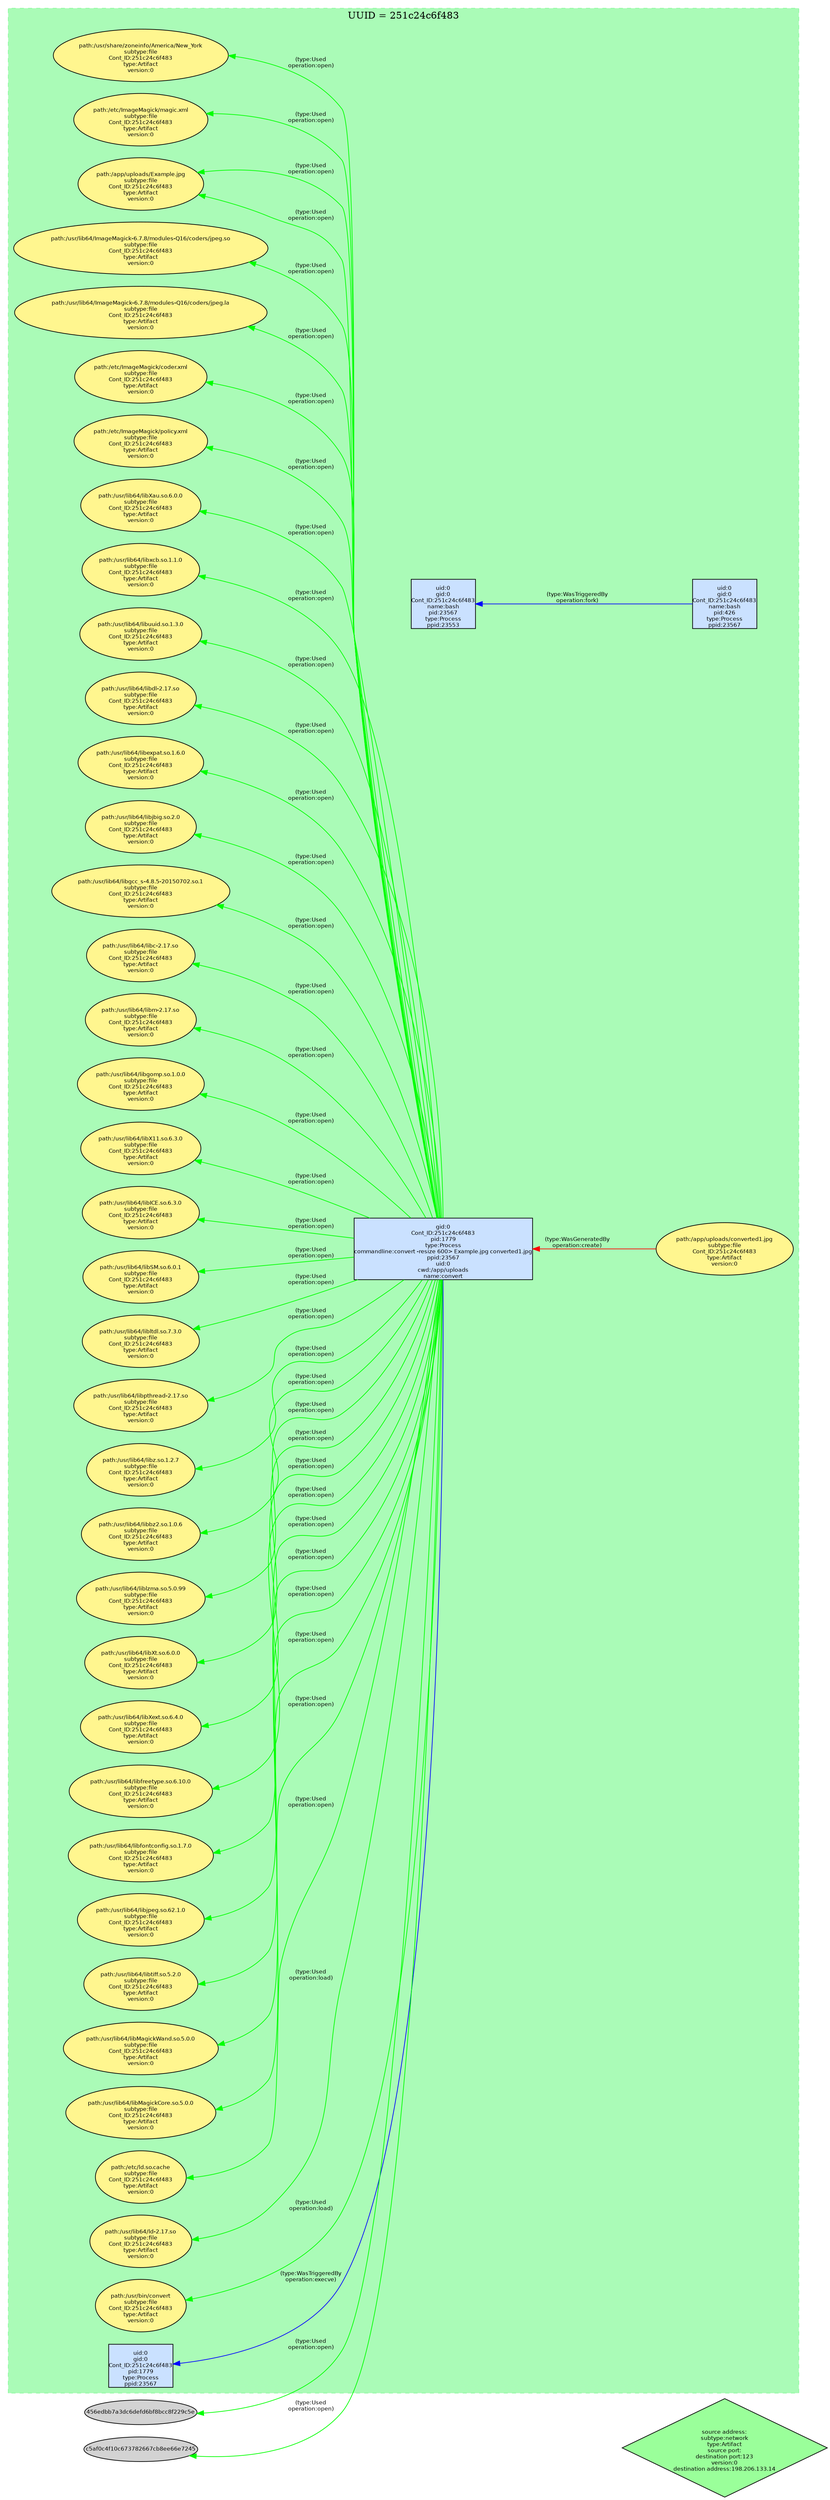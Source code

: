 digraph spade2dot {
graph [rankdir = "RL"];
node [fontname="Helvetica" fontsize="8" style="filled" margin="0.0,0.0"];
edge [fontname="Helvetica" fontsize="8"]; "a462f377b19096afa1737854ec3d4e88" [label="\nsource address:\nsubtype:network\ntype:Artifact\nsource port:\ndestination port:123\nversion:0\ndestination address:198.206.133.14" shape="diamond" fillcolor="palegreen1"];

subgraph cluster_251c24c6f483 { label="UUID = 251c24c6f483" color="#5EF77786" style="filled,dashed" ;

"688800286eb8303a6e91432b1bc464df" [label="\nuid:0\ngid:0\nCont_ID:251c24c6f483\nname:bash\npid:23567\ntype:Process\nppid:23553" shape="box" fillcolor="lightsteelblue1"];
"fd22ab16179bcb0be454539cab1e3d76" [label="\nuid:0\ngid:0\nCont_ID:251c24c6f483\nname:bash\npid:426\ntype:Process\nppid:23567" shape="box" fillcolor="lightsteelblue1"];
"197ac070e965aefe192e0815894fb07e" [label="\nuid:0\ngid:0\nCont_ID:251c24c6f483\npid:1779\ntype:Process\nppid:23567" shape="box" fillcolor="lightsteelblue1"];
"0410a08c914e2f43c41a002bb4ccf6e2" [label="\ngid:0\nCont_ID:251c24c6f483\npid:1779\ntype:Process\ncommandline:convert -resize 600> Example.jpg converted1.jpg\nppid:23567\nuid:0\ncwd:/app/uploads\nname:convert" shape="box" fillcolor="lightsteelblue1"];
"688f233d7efacfeb5d1a40705bd8fac8" [label="\npath:/usr/bin/convert\nsubtype:file\nCont_ID:251c24c6f483\ntype:Artifact\nversion:0" shape="ellipse" fillcolor="khaki1"];
"225200f1b4b9d6d4d15cb79c26663d99" [label="\npath:/usr/lib64/ld-2.17.so\nsubtype:file\nCont_ID:251c24c6f483\ntype:Artifact\nversion:0" shape="ellipse" fillcolor="khaki1"];
"5e6870be5fae6ce6e3b2673f7af7dba7" [label="\npath:/etc/ld.so.cache\nsubtype:file\nCont_ID:251c24c6f483\ntype:Artifact\nversion:0" shape="ellipse" fillcolor="khaki1"];
"1eac1f1ccafbb1c02876ba22739d3308" [label="\npath:/usr/lib64/libMagickCore.so.5.0.0\nsubtype:file\nCont_ID:251c24c6f483\ntype:Artifact\nversion:0" shape="ellipse" fillcolor="khaki1"];
"aca5c0d2823de746410c3d4f88188389" [label="\npath:/usr/lib64/libMagickWand.so.5.0.0\nsubtype:file\nCont_ID:251c24c6f483\ntype:Artifact\nversion:0" shape="ellipse" fillcolor="khaki1"];
"351d6340bbf8dda73eb2aa7082de8283" [label="\npath:/usr/lib64/libtiff.so.5.2.0\nsubtype:file\nCont_ID:251c24c6f483\ntype:Artifact\nversion:0" shape="ellipse" fillcolor="khaki1"];
"7be3352ebab7396f8a61b97427d063d9" [label="\npath:/usr/lib64/libjpeg.so.62.1.0\nsubtype:file\nCont_ID:251c24c6f483\ntype:Artifact\nversion:0" shape="ellipse" fillcolor="khaki1"];
"b594df7f7b59f057b38bd02a30078119" [label="\npath:/usr/lib64/libfontconfig.so.1.7.0\nsubtype:file\nCont_ID:251c24c6f483\ntype:Artifact\nversion:0" shape="ellipse" fillcolor="khaki1"];
"e281dd791945f8c856fe3fbc0f4dbdcd" [label="\npath:/usr/lib64/libfreetype.so.6.10.0\nsubtype:file\nCont_ID:251c24c6f483\ntype:Artifact\nversion:0" shape="ellipse" fillcolor="khaki1"];
"3ca30fea82a6fdd7eb34ccfd2d2a446b" [label="\npath:/usr/lib64/libXext.so.6.4.0\nsubtype:file\nCont_ID:251c24c6f483\ntype:Artifact\nversion:0" shape="ellipse" fillcolor="khaki1"];
"41c8a87dca0fbee9f8a905d2534a12af" [label="\npath:/usr/lib64/libXt.so.6.0.0\nsubtype:file\nCont_ID:251c24c6f483\ntype:Artifact\nversion:0" shape="ellipse" fillcolor="khaki1"];
"1f925e339790617854569d9f8d59a2df" [label="\npath:/usr/lib64/liblzma.so.5.0.99\nsubtype:file\nCont_ID:251c24c6f483\ntype:Artifact\nversion:0" shape="ellipse" fillcolor="khaki1"];
"cf793807a685341a20e96ddbc2fdc10d" [label="\npath:/usr/lib64/libbz2.so.1.0.6\nsubtype:file\nCont_ID:251c24c6f483\ntype:Artifact\nversion:0" shape="ellipse" fillcolor="khaki1"];
"11098114ad517b3490b897c5b246355b" [label="\npath:/usr/lib64/libz.so.1.2.7\nsubtype:file\nCont_ID:251c24c6f483\ntype:Artifact\nversion:0" shape="ellipse" fillcolor="khaki1"];
"b8cd367b86b19a266143df1b76b1b810" [label="\npath:/usr/lib64/libpthread-2.17.so\nsubtype:file\nCont_ID:251c24c6f483\ntype:Artifact\nversion:0" shape="ellipse" fillcolor="khaki1"];
"37c71578fdcaf4be268f29e78346dcef" [label="\npath:/usr/lib64/libltdl.so.7.3.0\nsubtype:file\nCont_ID:251c24c6f483\ntype:Artifact\nversion:0" shape="ellipse" fillcolor="khaki1"];
"530ebc73368e3ffc0a4f128f19503bf2" [label="\npath:/usr/lib64/libSM.so.6.0.1\nsubtype:file\nCont_ID:251c24c6f483\ntype:Artifact\nversion:0" shape="ellipse" fillcolor="khaki1"];
"82591715cc68ee2680004033c8e7b06c" [label="\npath:/usr/lib64/libICE.so.6.3.0\nsubtype:file\nCont_ID:251c24c6f483\ntype:Artifact\nversion:0" shape="ellipse" fillcolor="khaki1"];
"f9be7fb066322268da3672299d8836f5" [label="\npath:/usr/lib64/libX11.so.6.3.0\nsubtype:file\nCont_ID:251c24c6f483\ntype:Artifact\nversion:0" shape="ellipse" fillcolor="khaki1"];
"1fc4d9d17f382a5f2012b8fa10d19267" [label="\npath:/usr/lib64/libgomp.so.1.0.0\nsubtype:file\nCont_ID:251c24c6f483\ntype:Artifact\nversion:0" shape="ellipse" fillcolor="khaki1"];
"d8af93a457bb05fd6eb02c50e3fbe8cb" [label="\npath:/usr/lib64/libm-2.17.so\nsubtype:file\nCont_ID:251c24c6f483\ntype:Artifact\nversion:0" shape="ellipse" fillcolor="khaki1"];
"5df380cfe507cdc53b217d39e066feec" [label="\npath:/usr/lib64/libc-2.17.so\nsubtype:file\nCont_ID:251c24c6f483\ntype:Artifact\nversion:0" shape="ellipse" fillcolor="khaki1"];
"5b5fa20a2075e9d920284e8bea07afd8" [label="\npath:/usr/lib64/libgcc_s-4.8.5-20150702.so.1\nsubtype:file\nCont_ID:251c24c6f483\ntype:Artifact\nversion:0" shape="ellipse" fillcolor="khaki1"];
"e3a5e7ef9cb1dddd15c7b4c769e60692" [label="\npath:/usr/lib64/libjbig.so.2.0\nsubtype:file\nCont_ID:251c24c6f483\ntype:Artifact\nversion:0" shape="ellipse" fillcolor="khaki1"];
"9aca8746a3956a90659b9b037ac52abb" [label="\npath:/usr/lib64/libexpat.so.1.6.0\nsubtype:file\nCont_ID:251c24c6f483\ntype:Artifact\nversion:0" shape="ellipse" fillcolor="khaki1"];
"f908fc2999bb239bb3b29a937951e11f" [label="\npath:/usr/lib64/libdl-2.17.so\nsubtype:file\nCont_ID:251c24c6f483\ntype:Artifact\nversion:0" shape="ellipse" fillcolor="khaki1"];
"1df63e91beff66a27673a3ad0fe94e6c" [label="\npath:/usr/lib64/libuuid.so.1.3.0\nsubtype:file\nCont_ID:251c24c6f483\ntype:Artifact\nversion:0" shape="ellipse" fillcolor="khaki1"];
"580b4bd87b56d7f5f1ca3d0981ab3fc6" [label="\npath:/usr/lib64/libxcb.so.1.1.0\nsubtype:file\nCont_ID:251c24c6f483\ntype:Artifact\nversion:0" shape="ellipse" fillcolor="khaki1"];
"5bec3e6d7beab4a354a7dfa2b50bd6b1" [label="\npath:/usr/lib64/libXau.so.6.0.0\nsubtype:file\nCont_ID:251c24c6f483\ntype:Artifact\nversion:0" shape="ellipse" fillcolor="khaki1"];
"11321a3c1555760b9ce1668ac6409a4d" [label="\npath:/etc/ImageMagick/policy.xml\nsubtype:file\nCont_ID:251c24c6f483\ntype:Artifact\nversion:0" shape="ellipse" fillcolor="khaki1"];
"7385287e7c86a380b4328b5be38fe1a8" [label="\npath:/etc/ImageMagick/coder.xml\nsubtype:file\nCont_ID:251c24c6f483\ntype:Artifact\nversion:0" shape="ellipse" fillcolor="khaki1"];
"cf0c53bb8f9c4209b5c1aea632c275a8" [label="\npath:/usr/lib64/ImageMagick-6.7.8/modules-Q16/coders/jpeg.la\nsubtype:file\nCont_ID:251c24c6f483\ntype:Artifact\nversion:0" shape="ellipse" fillcolor="khaki1"];
"526eb243a49a645b35ef85bcb12503cc" [label="\npath:/usr/lib64/ImageMagick-6.7.8/modules-Q16/coders/jpeg.so\nsubtype:file\nCont_ID:251c24c6f483\ntype:Artifact\nversion:0" shape="ellipse" fillcolor="khaki1"];
"73ddcb2de17db075f60ca88db86455d9" [label="\npath:/app/uploads/Example.jpg\nsubtype:file\nCont_ID:251c24c6f483\ntype:Artifact\nversion:0" shape="ellipse" fillcolor="khaki1"];
"93197066ccf3bc6d750364c2807c0037" [label="\npath:/etc/ImageMagick/magic.xml\nsubtype:file\nCont_ID:251c24c6f483\ntype:Artifact\nversion:0" shape="ellipse" fillcolor="khaki1"];
"1f512b9b112a72b4cfbd789a7a23b7af" [label="\npath:/usr/share/zoneinfo/America/New_York\nsubtype:file\nCont_ID:251c24c6f483\ntype:Artifact\nversion:0" shape="ellipse" fillcolor="khaki1"];
"838862b9e663e5cd63edf6251da0159a" [label="\npath:/app/uploads/converted1.jpg\nsubtype:file\nCont_ID:251c24c6f483\ntype:Artifact\nversion:0" shape="ellipse" fillcolor="khaki1"];
}
"fd22ab16179bcb0be454539cab1e3d76" -> "688800286eb8303a6e91432b1bc464df" [label="(type:WasTriggeredBy\noperation:fork)" color="blue" style="solid"];
"0410a08c914e2f43c41a002bb4ccf6e2" -> "197ac070e965aefe192e0815894fb07e" [label="(type:WasTriggeredBy\noperation:execve)" color="blue" style="solid"];
"0410a08c914e2f43c41a002bb4ccf6e2" -> "688f233d7efacfeb5d1a40705bd8fac8" [label="(type:Used\noperation:load)" color="green" style="solid"];
"0410a08c914e2f43c41a002bb4ccf6e2" -> "225200f1b4b9d6d4d15cb79c26663d99" [label="(type:Used\noperation:load)" color="green" style="solid"];
"0410a08c914e2f43c41a002bb4ccf6e2" -> "5e6870be5fae6ce6e3b2673f7af7dba7" [label="(type:Used\noperation:open)" color="green" style="solid"];
"0410a08c914e2f43c41a002bb4ccf6e2" -> "1eac1f1ccafbb1c02876ba22739d3308" [label="(type:Used\noperation:open)" color="green" style="solid"];
"0410a08c914e2f43c41a002bb4ccf6e2" -> "aca5c0d2823de746410c3d4f88188389" [label="(type:Used\noperation:open)" color="green" style="solid"];
"0410a08c914e2f43c41a002bb4ccf6e2" -> "351d6340bbf8dda73eb2aa7082de8283" [label="(type:Used\noperation:open)" color="green" style="solid"];
"0410a08c914e2f43c41a002bb4ccf6e2" -> "7be3352ebab7396f8a61b97427d063d9" [label="(type:Used\noperation:open)" color="green" style="solid"];
"0410a08c914e2f43c41a002bb4ccf6e2" -> "b594df7f7b59f057b38bd02a30078119" [label="(type:Used\noperation:open)" color="green" style="solid"];
"0410a08c914e2f43c41a002bb4ccf6e2" -> "e281dd791945f8c856fe3fbc0f4dbdcd" [label="(type:Used\noperation:open)" color="green" style="solid"];
"0410a08c914e2f43c41a002bb4ccf6e2" -> "3ca30fea82a6fdd7eb34ccfd2d2a446b" [label="(type:Used\noperation:open)" color="green" style="solid"];
"0410a08c914e2f43c41a002bb4ccf6e2" -> "41c8a87dca0fbee9f8a905d2534a12af" [label="(type:Used\noperation:open)" color="green" style="solid"];
"0410a08c914e2f43c41a002bb4ccf6e2" -> "1f925e339790617854569d9f8d59a2df" [label="(type:Used\noperation:open)" color="green" style="solid"];
"0410a08c914e2f43c41a002bb4ccf6e2" -> "cf793807a685341a20e96ddbc2fdc10d" [label="(type:Used\noperation:open)" color="green" style="solid"];
"0410a08c914e2f43c41a002bb4ccf6e2" -> "11098114ad517b3490b897c5b246355b" [label="(type:Used\noperation:open)" color="green" style="solid"];
"0410a08c914e2f43c41a002bb4ccf6e2" -> "b8cd367b86b19a266143df1b76b1b810" [label="(type:Used\noperation:open)" color="green" style="solid"];
"0410a08c914e2f43c41a002bb4ccf6e2" -> "37c71578fdcaf4be268f29e78346dcef" [label="(type:Used\noperation:open)" color="green" style="solid"];
"0410a08c914e2f43c41a002bb4ccf6e2" -> "530ebc73368e3ffc0a4f128f19503bf2" [label="(type:Used\noperation:open)" color="green" style="solid"];
"0410a08c914e2f43c41a002bb4ccf6e2" -> "82591715cc68ee2680004033c8e7b06c" [label="(type:Used\noperation:open)" color="green" style="solid"];
"0410a08c914e2f43c41a002bb4ccf6e2" -> "f9be7fb066322268da3672299d8836f5" [label="(type:Used\noperation:open)" color="green" style="solid"];
"0410a08c914e2f43c41a002bb4ccf6e2" -> "1fc4d9d17f382a5f2012b8fa10d19267" [label="(type:Used\noperation:open)" color="green" style="solid"];
"0410a08c914e2f43c41a002bb4ccf6e2" -> "d8af93a457bb05fd6eb02c50e3fbe8cb" [label="(type:Used\noperation:open)" color="green" style="solid"];
"0410a08c914e2f43c41a002bb4ccf6e2" -> "5df380cfe507cdc53b217d39e066feec" [label="(type:Used\noperation:open)" color="green" style="solid"];
"0410a08c914e2f43c41a002bb4ccf6e2" -> "5b5fa20a2075e9d920284e8bea07afd8" [label="(type:Used\noperation:open)" color="green" style="solid"];
"0410a08c914e2f43c41a002bb4ccf6e2" -> "e3a5e7ef9cb1dddd15c7b4c769e60692" [label="(type:Used\noperation:open)" color="green" style="solid"];
"0410a08c914e2f43c41a002bb4ccf6e2" -> "9aca8746a3956a90659b9b037ac52abb" [label="(type:Used\noperation:open)" color="green" style="solid"];
"0410a08c914e2f43c41a002bb4ccf6e2" -> "f908fc2999bb239bb3b29a937951e11f" [label="(type:Used\noperation:open)" color="green" style="solid"];
"0410a08c914e2f43c41a002bb4ccf6e2" -> "1df63e91beff66a27673a3ad0fe94e6c" [label="(type:Used\noperation:open)" color="green" style="solid"];
"0410a08c914e2f43c41a002bb4ccf6e2" -> "580b4bd87b56d7f5f1ca3d0981ab3fc6" [label="(type:Used\noperation:open)" color="green" style="solid"];
"0410a08c914e2f43c41a002bb4ccf6e2" -> "5bec3e6d7beab4a354a7dfa2b50bd6b1" [label="(type:Used\noperation:open)" color="green" style="solid"];
"0410a08c914e2f43c41a002bb4ccf6e2" -> "456edbb7a3dc6defd6bf8bcc8f229c5e" [label="(type:Used\noperation:open)" color="green" style="solid"];
"0410a08c914e2f43c41a002bb4ccf6e2" -> "c5af0c4f10c673782667cb8ee66e7245" [label="(type:Used\noperation:open)" color="green" style="solid"];
"0410a08c914e2f43c41a002bb4ccf6e2" -> "11321a3c1555760b9ce1668ac6409a4d" [label="(type:Used\noperation:open)" color="green" style="solid"];
"0410a08c914e2f43c41a002bb4ccf6e2" -> "7385287e7c86a380b4328b5be38fe1a8" [label="(type:Used\noperation:open)" color="green" style="solid"];
"0410a08c914e2f43c41a002bb4ccf6e2" -> "cf0c53bb8f9c4209b5c1aea632c275a8" [label="(type:Used\noperation:open)" color="green" style="solid"];
"0410a08c914e2f43c41a002bb4ccf6e2" -> "526eb243a49a645b35ef85bcb12503cc" [label="(type:Used\noperation:open)" color="green" style="solid"];
"0410a08c914e2f43c41a002bb4ccf6e2" -> "73ddcb2de17db075f60ca88db86455d9" [label="(type:Used\noperation:open)" color="green" style="solid"];
"0410a08c914e2f43c41a002bb4ccf6e2" -> "93197066ccf3bc6d750364c2807c0037" [label="(type:Used\noperation:open)" color="green" style="solid"];
"0410a08c914e2f43c41a002bb4ccf6e2" -> "73ddcb2de17db075f60ca88db86455d9" [label="(type:Used\noperation:open)" color="green" style="solid"];
"0410a08c914e2f43c41a002bb4ccf6e2" -> "1f512b9b112a72b4cfbd789a7a23b7af" [label="(type:Used\noperation:open)" color="green" style="solid"];
"838862b9e663e5cd63edf6251da0159a" -> "0410a08c914e2f43c41a002bb4ccf6e2" [label="(type:WasGeneratedBy\noperation:create)" color="red" style="solid"];
}
